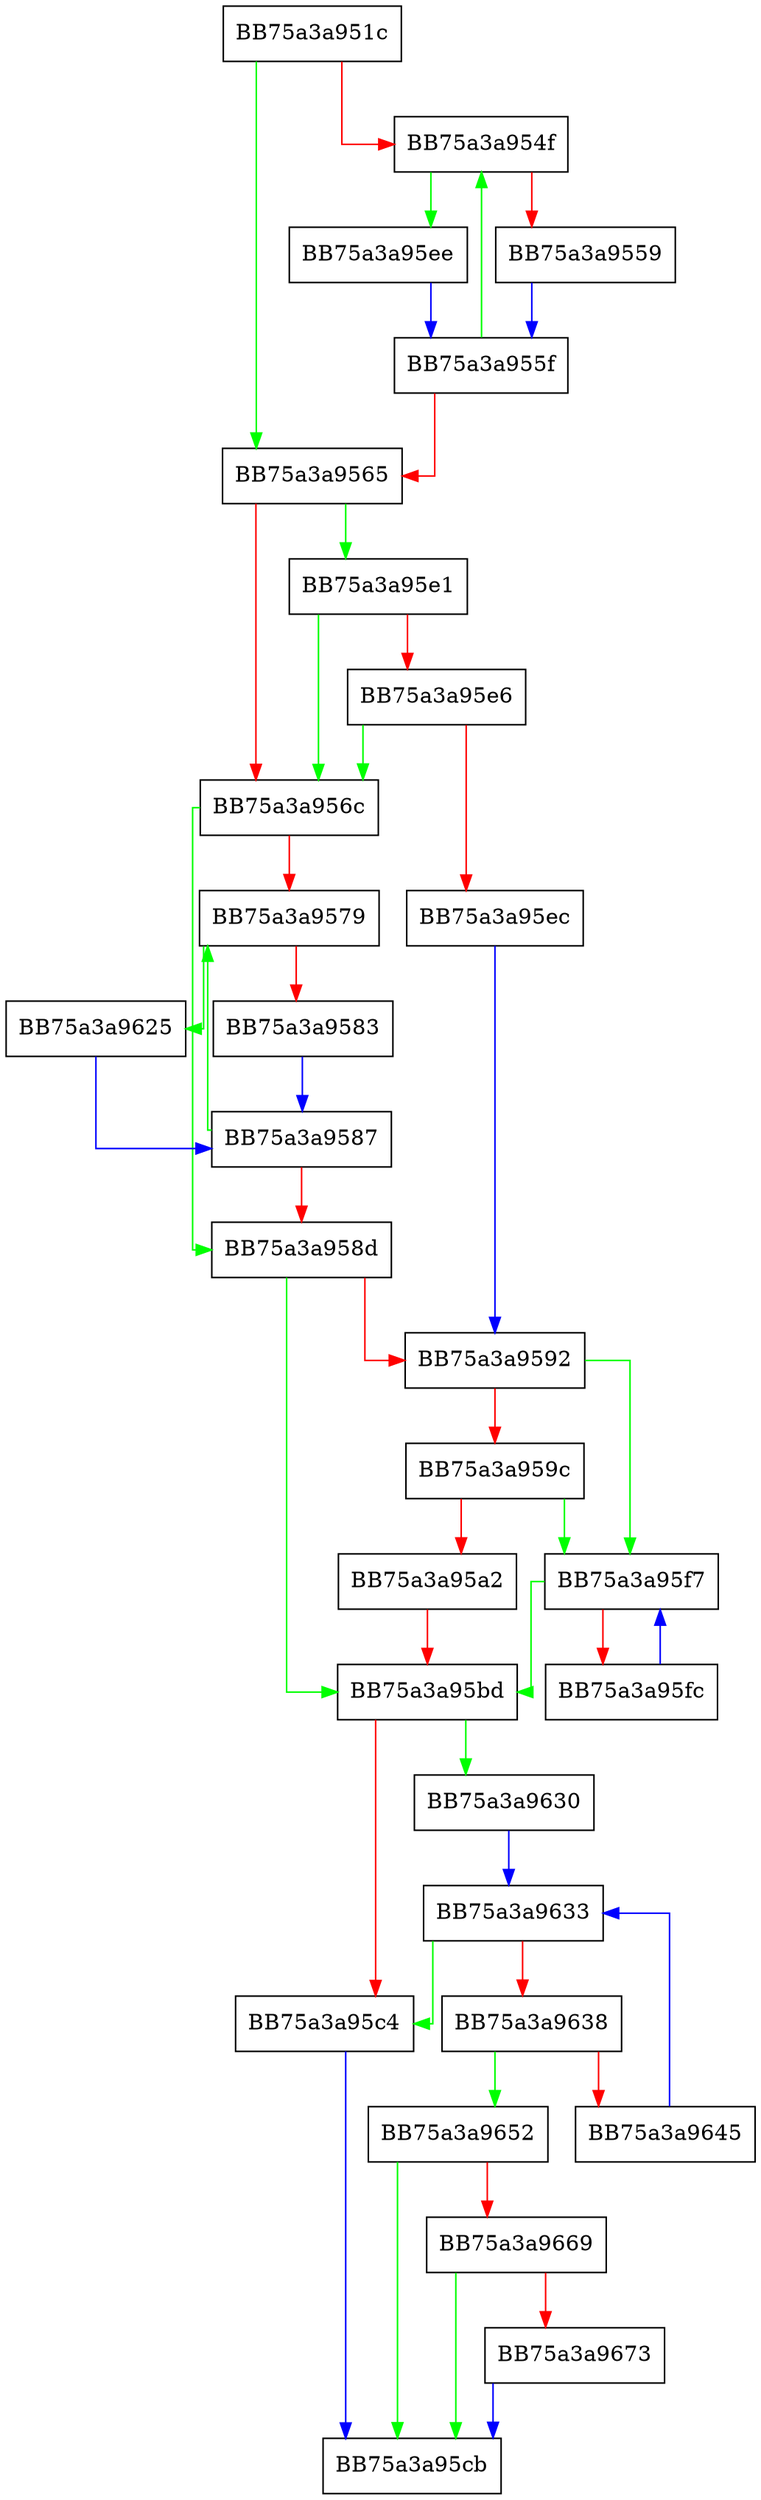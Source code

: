 digraph RemoveRange {
  node [shape="box"];
  graph [splines=ortho];
  BB75a3a951c -> BB75a3a9565 [color="green"];
  BB75a3a951c -> BB75a3a954f [color="red"];
  BB75a3a954f -> BB75a3a95ee [color="green"];
  BB75a3a954f -> BB75a3a9559 [color="red"];
  BB75a3a9559 -> BB75a3a955f [color="blue"];
  BB75a3a955f -> BB75a3a954f [color="green"];
  BB75a3a955f -> BB75a3a9565 [color="red"];
  BB75a3a9565 -> BB75a3a95e1 [color="green"];
  BB75a3a9565 -> BB75a3a956c [color="red"];
  BB75a3a956c -> BB75a3a958d [color="green"];
  BB75a3a956c -> BB75a3a9579 [color="red"];
  BB75a3a9579 -> BB75a3a9625 [color="green"];
  BB75a3a9579 -> BB75a3a9583 [color="red"];
  BB75a3a9583 -> BB75a3a9587 [color="blue"];
  BB75a3a9587 -> BB75a3a9579 [color="green"];
  BB75a3a9587 -> BB75a3a958d [color="red"];
  BB75a3a958d -> BB75a3a95bd [color="green"];
  BB75a3a958d -> BB75a3a9592 [color="red"];
  BB75a3a9592 -> BB75a3a95f7 [color="green"];
  BB75a3a9592 -> BB75a3a959c [color="red"];
  BB75a3a959c -> BB75a3a95f7 [color="green"];
  BB75a3a959c -> BB75a3a95a2 [color="red"];
  BB75a3a95a2 -> BB75a3a95bd [color="red"];
  BB75a3a95bd -> BB75a3a9630 [color="green"];
  BB75a3a95bd -> BB75a3a95c4 [color="red"];
  BB75a3a95c4 -> BB75a3a95cb [color="blue"];
  BB75a3a95e1 -> BB75a3a956c [color="green"];
  BB75a3a95e1 -> BB75a3a95e6 [color="red"];
  BB75a3a95e6 -> BB75a3a956c [color="green"];
  BB75a3a95e6 -> BB75a3a95ec [color="red"];
  BB75a3a95ec -> BB75a3a9592 [color="blue"];
  BB75a3a95ee -> BB75a3a955f [color="blue"];
  BB75a3a95f7 -> BB75a3a95bd [color="green"];
  BB75a3a95f7 -> BB75a3a95fc [color="red"];
  BB75a3a95fc -> BB75a3a95f7 [color="blue"];
  BB75a3a9625 -> BB75a3a9587 [color="blue"];
  BB75a3a9630 -> BB75a3a9633 [color="blue"];
  BB75a3a9633 -> BB75a3a95c4 [color="green"];
  BB75a3a9633 -> BB75a3a9638 [color="red"];
  BB75a3a9638 -> BB75a3a9652 [color="green"];
  BB75a3a9638 -> BB75a3a9645 [color="red"];
  BB75a3a9645 -> BB75a3a9633 [color="blue"];
  BB75a3a9652 -> BB75a3a95cb [color="green"];
  BB75a3a9652 -> BB75a3a9669 [color="red"];
  BB75a3a9669 -> BB75a3a95cb [color="green"];
  BB75a3a9669 -> BB75a3a9673 [color="red"];
  BB75a3a9673 -> BB75a3a95cb [color="blue"];
}